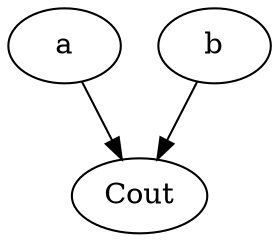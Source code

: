 strict digraph "" {
	a	 [complexity=3,
		importance=0.5,
		rank=0.166666666667];
	Cout	 [complexity=0,
		importance=0.300000190735,
		rank=0.0];
	a -> Cout;
	b	 [complexity=3,
		importance=0.5,
		rank=0.166666666667];
	b -> Cout;
}
